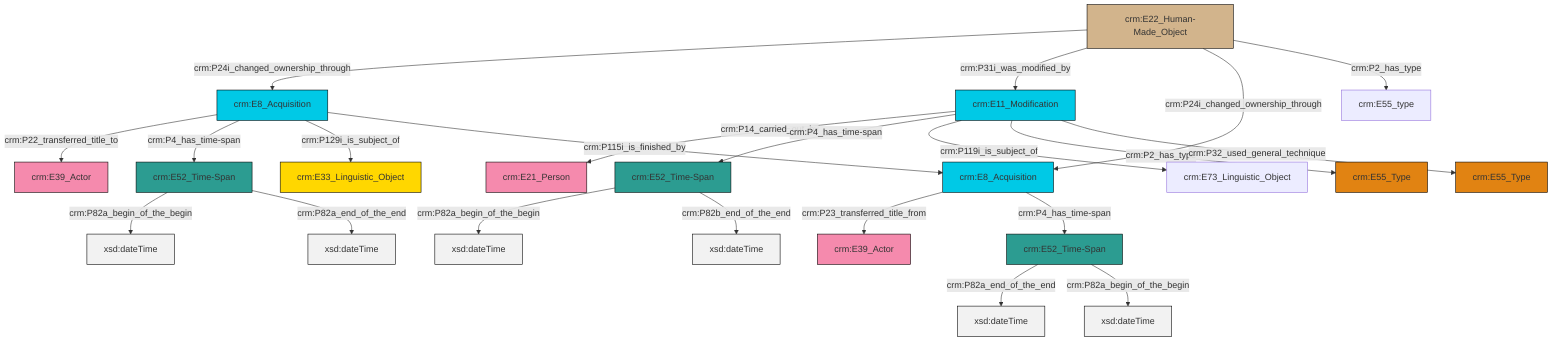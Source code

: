 graph TD
classDef Literal fill:#f2f2f2,stroke:#000000;
classDef CRM_Entity fill:#FFFFFF,stroke:#000000;
classDef Temporal_Entity fill:#00C9E6, stroke:#000000;
classDef Type fill:#E18312, stroke:#000000;
classDef Time-Span fill:#2C9C91, stroke:#000000;
classDef Appellation fill:#FFEB7F, stroke:#000000;
classDef Place fill:#008836, stroke:#000000;
classDef Persistent_Item fill:#B266B2, stroke:#000000;
classDef Conceptual_Object fill:#FFD700, stroke:#000000;
classDef Physical_Thing fill:#D2B48C, stroke:#000000;
classDef Actor fill:#f58aad, stroke:#000000;
classDef PC_Classes fill:#4ce600, stroke:#000000;
classDef Multi fill:#cccccc,stroke:#000000;

2["crm:E8_Acquisition"]:::Temporal_Entity -->|crm:P22_transferred_title_to| 3["crm:E39_Actor"]:::Actor
6["crm:E11_Modification"]:::Temporal_Entity -->|crm:P14_carried_out_by| 7["crm:E21_Person"]:::Actor
6["crm:E11_Modification"]:::Temporal_Entity -->|crm:P4_has_time-span| 8["crm:E52_Time-Span"]:::Time-Span
2["crm:E8_Acquisition"]:::Temporal_Entity -->|crm:P4_has_time-span| 9["crm:E52_Time-Span"]:::Time-Span
12["crm:E52_Time-Span"]:::Time-Span -->|crm:P82a_end_of_the_end| 13[xsd:dateTime]:::Literal
6["crm:E11_Modification"]:::Temporal_Entity -->|crm:P119i_is_subject_of| 18["crm:E73_Linguistic_Object"]:::Default
4["crm:E22_Human-Made_Object"]:::Physical_Thing -->|crm:P24i_changed_ownership_through| 2["crm:E8_Acquisition"]:::Temporal_Entity
6["crm:E11_Modification"]:::Temporal_Entity -->|crm:P2_has_type| 0["crm:E55_Type"]:::Type
4["crm:E22_Human-Made_Object"]:::Physical_Thing -->|crm:P31i_was_modified_by| 6["crm:E11_Modification"]:::Temporal_Entity
2["crm:E8_Acquisition"]:::Temporal_Entity -->|crm:P129i_is_subject_of| 24["crm:E33_Linguistic_Object"]:::Conceptual_Object
6["crm:E11_Modification"]:::Temporal_Entity -->|crm:P32_used_general_technique| 15["crm:E55_Type"]:::Type
4["crm:E22_Human-Made_Object"]:::Physical_Thing -->|crm:P24i_changed_ownership_through| 10["crm:E8_Acquisition"]:::Temporal_Entity
2["crm:E8_Acquisition"]:::Temporal_Entity -->|crm:P115i_is_finished_by| 10["crm:E8_Acquisition"]:::Temporal_Entity
4["crm:E22_Human-Made_Object"]:::Physical_Thing -->|crm:P2_has_type| 22["crm:E55_type"]:::Default
12["crm:E52_Time-Span"]:::Time-Span -->|crm:P82a_begin_of_the_begin| 28[xsd:dateTime]:::Literal
8["crm:E52_Time-Span"]:::Time-Span -->|crm:P82a_begin_of_the_begin| 30[xsd:dateTime]:::Literal
8["crm:E52_Time-Span"]:::Time-Span -->|crm:P82b_end_of_the_end| 32[xsd:dateTime]:::Literal
9["crm:E52_Time-Span"]:::Time-Span -->|crm:P82a_begin_of_the_begin| 33[xsd:dateTime]:::Literal
10["crm:E8_Acquisition"]:::Temporal_Entity -->|crm:P23_transferred_title_from| 26["crm:E39_Actor"]:::Actor
10["crm:E8_Acquisition"]:::Temporal_Entity -->|crm:P4_has_time-span| 12["crm:E52_Time-Span"]:::Time-Span
9["crm:E52_Time-Span"]:::Time-Span -->|crm:P82a_end_of_the_end| 35[xsd:dateTime]:::Literal